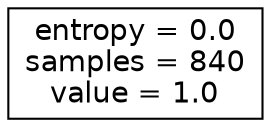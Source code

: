 digraph Tree {
node [shape=box, style="filled", color="black", fontname="helvetica"] ;
edge [fontname="helvetica"] ;
0 [label="entropy = 0.0\nsamples = 840\nvalue = 1.0", fillcolor="#ffffff"] ;
}
